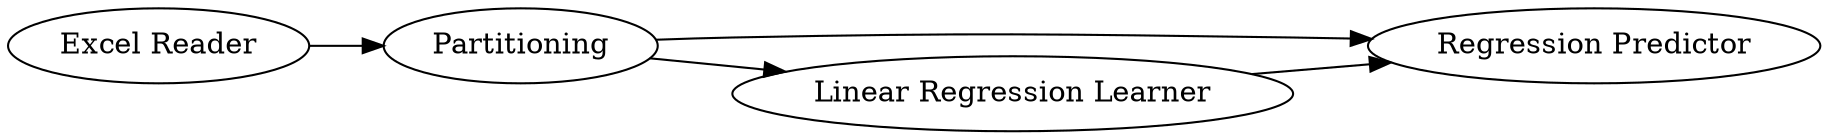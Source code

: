 digraph {
	"7592537790749736608_2" [label=Partitioning]
	"7592537790749736608_4" [label="Regression Predictor"]
	"7592537790749736608_3" [label="Linear Regression Learner"]
	"7592537790749736608_1" [label="Excel Reader"]
	"7592537790749736608_2" -> "7592537790749736608_4"
	"7592537790749736608_1" -> "7592537790749736608_2"
	"7592537790749736608_2" -> "7592537790749736608_3"
	"7592537790749736608_3" -> "7592537790749736608_4"
	rankdir=LR
}
